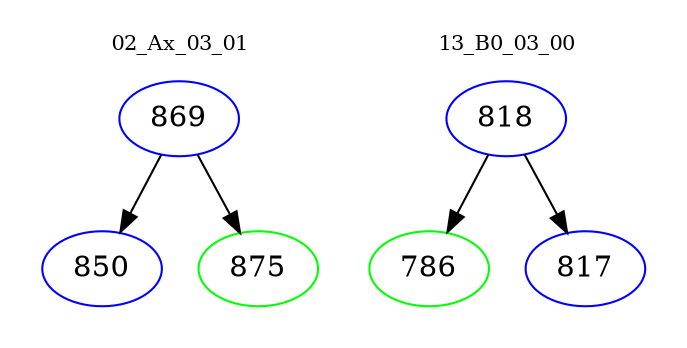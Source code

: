 digraph{
subgraph cluster_0 {
color = white
label = "02_Ax_03_01";
fontsize=10;
T0_869 [label="869", color="blue"]
T0_869 -> T0_850 [color="black"]
T0_850 [label="850", color="blue"]
T0_869 -> T0_875 [color="black"]
T0_875 [label="875", color="green"]
}
subgraph cluster_1 {
color = white
label = "13_B0_03_00";
fontsize=10;
T1_818 [label="818", color="blue"]
T1_818 -> T1_786 [color="black"]
T1_786 [label="786", color="green"]
T1_818 -> T1_817 [color="black"]
T1_817 [label="817", color="blue"]
}
}
